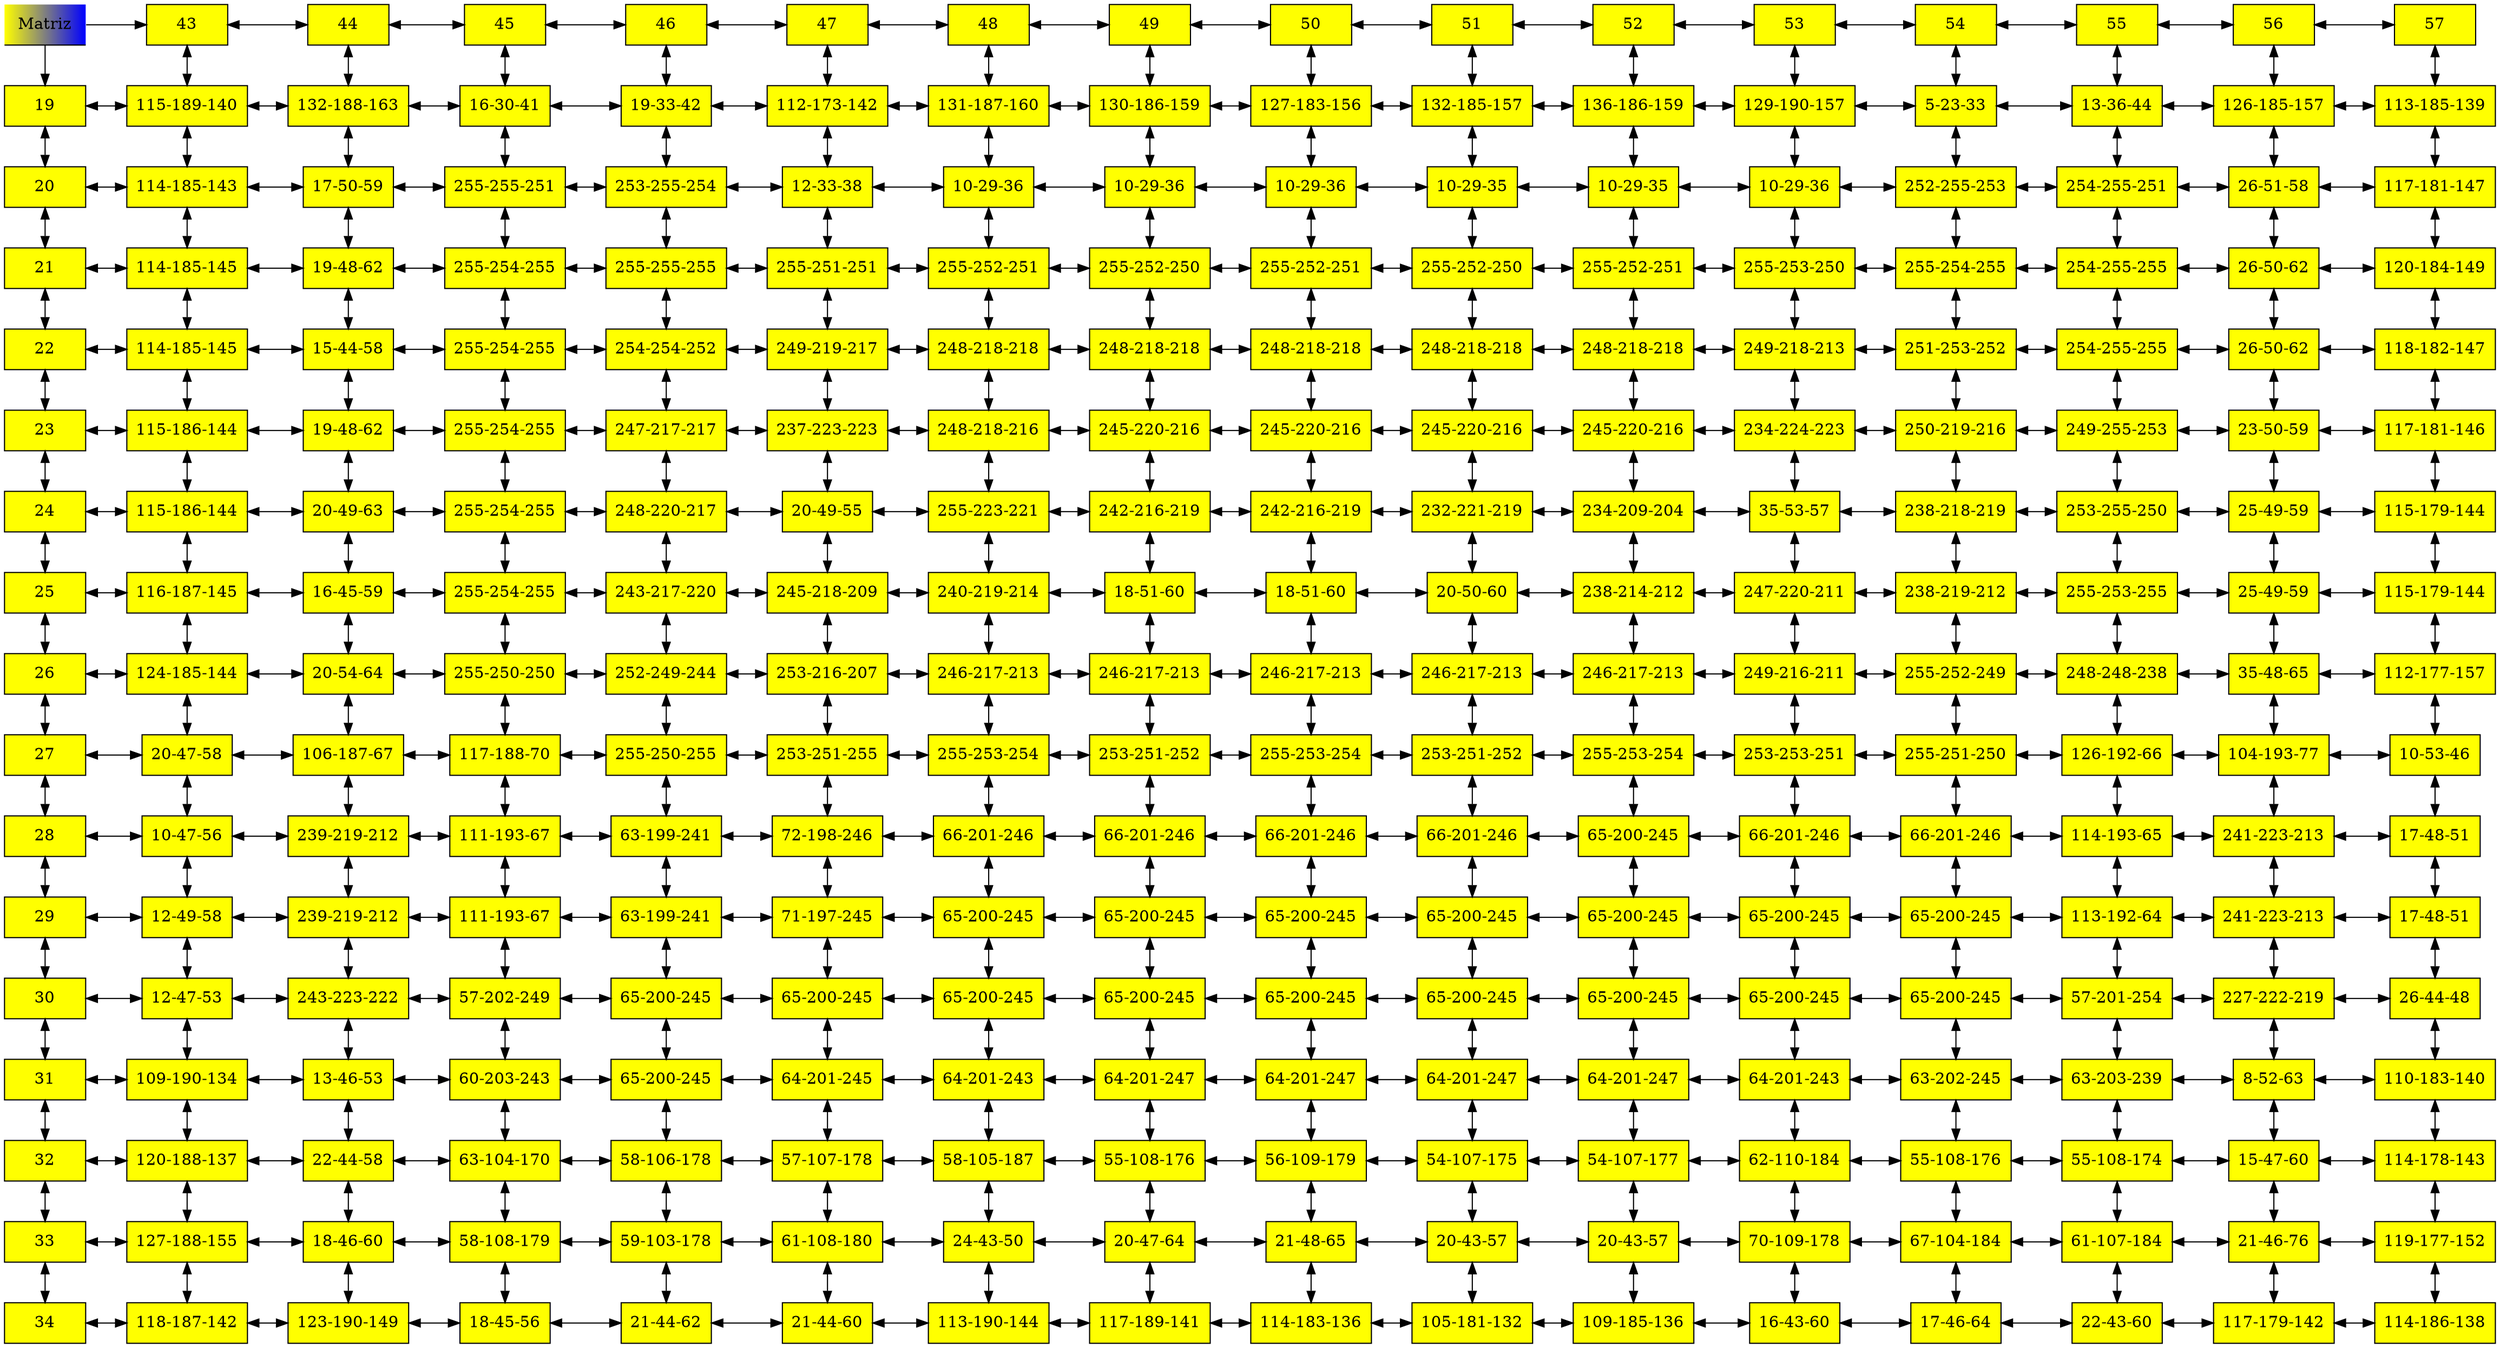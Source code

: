 digraph G {
graph [ranksep="0.5", nodesep="0.5"];

Matriz[width = 1.0 group = "Mt0",  style=filled,shape="underline",fillcolor="yellow:blue" label="Matriz"];

F19[label="19"width = 1.0 style = filled,shape="rectangle", fillcolor = "yellow", group = Mt0] ;
F20[label="20"width = 1.0 style = filled,shape="rectangle", fillcolor = "yellow", group = Mt0] ;
F21[label="21"width = 1.0 style = filled,shape="rectangle", fillcolor = "yellow", group = Mt0] ;
F22[label="22"width = 1.0 style = filled,shape="rectangle", fillcolor = "yellow", group = Mt0] ;
F23[label="23"width = 1.0 style = filled,shape="rectangle", fillcolor = "yellow", group = Mt0] ;
F24[label="24"width = 1.0 style = filled,shape="rectangle", fillcolor = "yellow", group = Mt0] ;
F25[label="25"width = 1.0 style = filled,shape="rectangle", fillcolor = "yellow", group = Mt0] ;
F26[label="26"width = 1.0 style = filled,shape="rectangle", fillcolor = "yellow", group = Mt0] ;
F27[label="27"width = 1.0 style = filled,shape="rectangle", fillcolor = "yellow", group = Mt0] ;
F28[label="28"width = 1.0 style = filled,shape="rectangle", fillcolor = "yellow", group = Mt0] ;
F29[label="29"width = 1.0 style = filled,shape="rectangle", fillcolor = "yellow", group = Mt0] ;
F30[label="30"width = 1.0 style = filled,shape="rectangle", fillcolor = "yellow", group = Mt0] ;
F31[label="31"width = 1.0 style = filled,shape="rectangle", fillcolor = "yellow", group = Mt0] ;
F32[label="32"width = 1.0 style = filled,shape="rectangle", fillcolor = "yellow", group = Mt0] ;
F33[label="33"width = 1.0 style = filled,shape="rectangle", fillcolor = "yellow", group = Mt0] ;
F34[label="34"width = 1.0 style = filled,shape="rectangle", fillcolor = "yellow", group = Mt0] ;
F19->F20 [dir=both];
F20->F21 [dir=both];
F21->F22 [dir=both];
F22->F23 [dir=both];
F23->F24 [dir=both];
F24->F25 [dir=both];
F25->F26 [dir=both];
F26->F27 [dir=both];
F27->F28 [dir=both];
F28->F29 [dir=both];
F29->F30 [dir=both];
F30->F31 [dir=both];
F31->F32 [dir=both];
F32->F33 [dir=both];
F33->F34 [dir=both];

C43[label="43"width = 1.0 style = filled,shape="rectangle", fillcolor = "yellow", group =43] ;
C44[label="44"width = 1.0 style = filled,shape="rectangle", fillcolor = "yellow", group =44] ;
C45[label="45"width = 1.0 style = filled,shape="rectangle", fillcolor = "yellow", group =45] ;
C46[label="46"width = 1.0 style = filled,shape="rectangle", fillcolor = "yellow", group =46] ;
C47[label="47"width = 1.0 style = filled,shape="rectangle", fillcolor = "yellow", group =47] ;
C48[label="48"width = 1.0 style = filled,shape="rectangle", fillcolor = "yellow", group =48] ;
C49[label="49"width = 1.0 style = filled,shape="rectangle", fillcolor = "yellow", group =49] ;
C50[label="50"width = 1.0 style = filled,shape="rectangle", fillcolor = "yellow", group =50] ;
C51[label="51"width = 1.0 style = filled,shape="rectangle", fillcolor = "yellow", group =51] ;
C52[label="52"width = 1.0 style = filled,shape="rectangle", fillcolor = "yellow", group =52] ;
C53[label="53"width = 1.0 style = filled,shape="rectangle", fillcolor = "yellow", group =53] ;
C54[label="54"width = 1.0 style = filled,shape="rectangle", fillcolor = "yellow", group =54] ;
C55[label="55"width = 1.0 style = filled,shape="rectangle", fillcolor = "yellow", group =55] ;
C56[label="56"width = 1.0 style = filled,shape="rectangle", fillcolor = "yellow", group =56] ;
C57[label="57"width = 1.0 style = filled,shape="rectangle", fillcolor = "yellow", group =57] ;
C43->C44 [dir=both];
C44->C45 [dir=both];
C45->C46 [dir=both];
C46->C47 [dir=both];
C47->C48 [dir=both];
C48->C49 [dir=both];
C49->C50 [dir=both];
C50->C51 [dir=both];
C51->C52 [dir=both];
C52->C53 [dir=both];
C53->C54 [dir=both];
C54->C55 [dir=both];
C55->C56 [dir=both];
C56->C57 [dir=both];
{rank = same; Matriz;C43;C44;C45;C46;C47;C48;C49;C50;C51;C52;C53;C54;C55;C56;C57}
Matriz ->C43;
Matriz ->F19;

1943[label="115-189-140"width = 1.0 style = filled,shape="rectangle", fillcolor = "yellow", group =43] ;
2043[label="114-185-143"width = 1.0 style = filled,shape="rectangle", fillcolor = "yellow", group =43] ;
2143[label="114-185-145"width = 1.0 style = filled,shape="rectangle", fillcolor = "yellow", group =43] ;
2243[label="114-185-145"width = 1.0 style = filled,shape="rectangle", fillcolor = "yellow", group =43] ;
2343[label="115-186-144"width = 1.0 style = filled,shape="rectangle", fillcolor = "yellow", group =43] ;
2443[label="115-186-144"width = 1.0 style = filled,shape="rectangle", fillcolor = "yellow", group =43] ;
2543[label="116-187-145"width = 1.0 style = filled,shape="rectangle", fillcolor = "yellow", group =43] ;
2643[label="124-185-144"width = 1.0 style = filled,shape="rectangle", fillcolor = "yellow", group =43] ;
2743[label="20-47-58"width = 1.0 style = filled,shape="rectangle", fillcolor = "yellow", group =43] ;
2843[label="10-47-56"width = 1.0 style = filled,shape="rectangle", fillcolor = "yellow", group =43] ;
2943[label="12-49-58"width = 1.0 style = filled,shape="rectangle", fillcolor = "yellow", group =43] ;
3043[label="12-47-53"width = 1.0 style = filled,shape="rectangle", fillcolor = "yellow", group =43] ;
3143[label="109-190-134"width = 1.0 style = filled,shape="rectangle", fillcolor = "yellow", group =43] ;
3243[label="120-188-137"width = 1.0 style = filled,shape="rectangle", fillcolor = "yellow", group =43] ;
3343[label="127-188-155"width = 1.0 style = filled,shape="rectangle", fillcolor = "yellow", group =43] ;
3443[label="118-187-142"width = 1.0 style = filled,shape="rectangle", fillcolor = "yellow", group =43] ;
F19->1943[dir=both,constraint = false];
F20->2043[dir=both,constraint = false];
F21->2143[dir=both,constraint = false];
F22->2243[dir=both,constraint = false];
F23->2343[dir=both,constraint = false];
F24->2443[dir=both,constraint = false];
F25->2543[dir=both,constraint = false];
F26->2643[dir=both,constraint = false];
F27->2743[dir=both,constraint = false];
F28->2843[dir=both,constraint = false];
F29->2943[dir=both,constraint = false];
F30->3043[dir=both,constraint = false];
F31->3143[dir=both,constraint = false];
F32->3243[dir=both,constraint = false];
F33->3343[dir=both,constraint = false];
F34->3443[dir=both,constraint = false];
1944[label="132-188-163"width = 1.0 style = filled,shape="rectangle", fillcolor = "yellow", group =44] ;
1945[label="16-30-41"width = 1.0 style = filled,shape="rectangle", fillcolor = "yellow", group =45] ;
1946[label="19-33-42"width = 1.0 style = filled,shape="rectangle", fillcolor = "yellow", group =46] ;
1947[label="112-173-142"width = 1.0 style = filled,shape="rectangle", fillcolor = "yellow", group =47] ;
1948[label="131-187-160"width = 1.0 style = filled,shape="rectangle", fillcolor = "yellow", group =48] ;
1949[label="130-186-159"width = 1.0 style = filled,shape="rectangle", fillcolor = "yellow", group =49] ;
1950[label="127-183-156"width = 1.0 style = filled,shape="rectangle", fillcolor = "yellow", group =50] ;
1951[label="132-185-157"width = 1.0 style = filled,shape="rectangle", fillcolor = "yellow", group =51] ;
1952[label="136-186-159"width = 1.0 style = filled,shape="rectangle", fillcolor = "yellow", group =52] ;
1953[label="129-190-157"width = 1.0 style = filled,shape="rectangle", fillcolor = "yellow", group =53] ;
1954[label="5-23-33"width = 1.0 style = filled,shape="rectangle", fillcolor = "yellow", group =54] ;
1955[label="13-36-44"width = 1.0 style = filled,shape="rectangle", fillcolor = "yellow", group =55] ;
1956[label="126-185-157"width = 1.0 style = filled,shape="rectangle", fillcolor = "yellow", group =56] ;
1957[label="113-185-139"width = 1.0 style = filled,shape="rectangle", fillcolor = "yellow", group =57] ;
2044[label="17-50-59"width = 1.0 style = filled,shape="rectangle", fillcolor = "yellow", group =44] ;
2045[label="255-255-251"width = 1.0 style = filled,shape="rectangle", fillcolor = "yellow", group =45] ;
2046[label="253-255-254"width = 1.0 style = filled,shape="rectangle", fillcolor = "yellow", group =46] ;
2047[label="12-33-38"width = 1.0 style = filled,shape="rectangle", fillcolor = "yellow", group =47] ;
2048[label="10-29-36"width = 1.0 style = filled,shape="rectangle", fillcolor = "yellow", group =48] ;
2049[label="10-29-36"width = 1.0 style = filled,shape="rectangle", fillcolor = "yellow", group =49] ;
2050[label="10-29-36"width = 1.0 style = filled,shape="rectangle", fillcolor = "yellow", group =50] ;
2051[label="10-29-35"width = 1.0 style = filled,shape="rectangle", fillcolor = "yellow", group =51] ;
2052[label="10-29-35"width = 1.0 style = filled,shape="rectangle", fillcolor = "yellow", group =52] ;
2053[label="10-29-36"width = 1.0 style = filled,shape="rectangle", fillcolor = "yellow", group =53] ;
2054[label="252-255-253"width = 1.0 style = filled,shape="rectangle", fillcolor = "yellow", group =54] ;
2055[label="254-255-251"width = 1.0 style = filled,shape="rectangle", fillcolor = "yellow", group =55] ;
2056[label="26-51-58"width = 1.0 style = filled,shape="rectangle", fillcolor = "yellow", group =56] ;
2057[label="117-181-147"width = 1.0 style = filled,shape="rectangle", fillcolor = "yellow", group =57] ;
2144[label="19-48-62"width = 1.0 style = filled,shape="rectangle", fillcolor = "yellow", group =44] ;
2145[label="255-254-255"width = 1.0 style = filled,shape="rectangle", fillcolor = "yellow", group =45] ;
2146[label="255-255-255"width = 1.0 style = filled,shape="rectangle", fillcolor = "yellow", group =46] ;
2147[label="255-251-251"width = 1.0 style = filled,shape="rectangle", fillcolor = "yellow", group =47] ;
2148[label="255-252-251"width = 1.0 style = filled,shape="rectangle", fillcolor = "yellow", group =48] ;
2149[label="255-252-250"width = 1.0 style = filled,shape="rectangle", fillcolor = "yellow", group =49] ;
2150[label="255-252-251"width = 1.0 style = filled,shape="rectangle", fillcolor = "yellow", group =50] ;
2151[label="255-252-250"width = 1.0 style = filled,shape="rectangle", fillcolor = "yellow", group =51] ;
2152[label="255-252-251"width = 1.0 style = filled,shape="rectangle", fillcolor = "yellow", group =52] ;
2153[label="255-253-250"width = 1.0 style = filled,shape="rectangle", fillcolor = "yellow", group =53] ;
2154[label="255-254-255"width = 1.0 style = filled,shape="rectangle", fillcolor = "yellow", group =54] ;
2155[label="254-255-255"width = 1.0 style = filled,shape="rectangle", fillcolor = "yellow", group =55] ;
2156[label="26-50-62"width = 1.0 style = filled,shape="rectangle", fillcolor = "yellow", group =56] ;
2157[label="120-184-149"width = 1.0 style = filled,shape="rectangle", fillcolor = "yellow", group =57] ;
2244[label="15-44-58"width = 1.0 style = filled,shape="rectangle", fillcolor = "yellow", group =44] ;
2245[label="255-254-255"width = 1.0 style = filled,shape="rectangle", fillcolor = "yellow", group =45] ;
2246[label="254-254-252"width = 1.0 style = filled,shape="rectangle", fillcolor = "yellow", group =46] ;
2247[label="249-219-217"width = 1.0 style = filled,shape="rectangle", fillcolor = "yellow", group =47] ;
2248[label="248-218-218"width = 1.0 style = filled,shape="rectangle", fillcolor = "yellow", group =48] ;
2249[label="248-218-218"width = 1.0 style = filled,shape="rectangle", fillcolor = "yellow", group =49] ;
2250[label="248-218-218"width = 1.0 style = filled,shape="rectangle", fillcolor = "yellow", group =50] ;
2251[label="248-218-218"width = 1.0 style = filled,shape="rectangle", fillcolor = "yellow", group =51] ;
2252[label="248-218-218"width = 1.0 style = filled,shape="rectangle", fillcolor = "yellow", group =52] ;
2253[label="249-218-213"width = 1.0 style = filled,shape="rectangle", fillcolor = "yellow", group =53] ;
2254[label="251-253-252"width = 1.0 style = filled,shape="rectangle", fillcolor = "yellow", group =54] ;
2255[label="254-255-255"width = 1.0 style = filled,shape="rectangle", fillcolor = "yellow", group =55] ;
2256[label="26-50-62"width = 1.0 style = filled,shape="rectangle", fillcolor = "yellow", group =56] ;
2257[label="118-182-147"width = 1.0 style = filled,shape="rectangle", fillcolor = "yellow", group =57] ;
2344[label="19-48-62"width = 1.0 style = filled,shape="rectangle", fillcolor = "yellow", group =44] ;
2345[label="255-254-255"width = 1.0 style = filled,shape="rectangle", fillcolor = "yellow", group =45] ;
2346[label="247-217-217"width = 1.0 style = filled,shape="rectangle", fillcolor = "yellow", group =46] ;
2347[label="237-223-223"width = 1.0 style = filled,shape="rectangle", fillcolor = "yellow", group =47] ;
2348[label="248-218-216"width = 1.0 style = filled,shape="rectangle", fillcolor = "yellow", group =48] ;
2349[label="245-220-216"width = 1.0 style = filled,shape="rectangle", fillcolor = "yellow", group =49] ;
2350[label="245-220-216"width = 1.0 style = filled,shape="rectangle", fillcolor = "yellow", group =50] ;
2351[label="245-220-216"width = 1.0 style = filled,shape="rectangle", fillcolor = "yellow", group =51] ;
2352[label="245-220-216"width = 1.0 style = filled,shape="rectangle", fillcolor = "yellow", group =52] ;
2353[label="234-224-223"width = 1.0 style = filled,shape="rectangle", fillcolor = "yellow", group =53] ;
2354[label="250-219-216"width = 1.0 style = filled,shape="rectangle", fillcolor = "yellow", group =54] ;
2355[label="249-255-253"width = 1.0 style = filled,shape="rectangle", fillcolor = "yellow", group =55] ;
2356[label="23-50-59"width = 1.0 style = filled,shape="rectangle", fillcolor = "yellow", group =56] ;
2357[label="117-181-146"width = 1.0 style = filled,shape="rectangle", fillcolor = "yellow", group =57] ;
2444[label="20-49-63"width = 1.0 style = filled,shape="rectangle", fillcolor = "yellow", group =44] ;
2445[label="255-254-255"width = 1.0 style = filled,shape="rectangle", fillcolor = "yellow", group =45] ;
2446[label="248-220-217"width = 1.0 style = filled,shape="rectangle", fillcolor = "yellow", group =46] ;
2447[label="20-49-55"width = 1.0 style = filled,shape="rectangle", fillcolor = "yellow", group =47] ;
2448[label="255-223-221"width = 1.0 style = filled,shape="rectangle", fillcolor = "yellow", group =48] ;
2449[label="242-216-219"width = 1.0 style = filled,shape="rectangle", fillcolor = "yellow", group =49] ;
2450[label="242-216-219"width = 1.0 style = filled,shape="rectangle", fillcolor = "yellow", group =50] ;
2451[label="232-221-219"width = 1.0 style = filled,shape="rectangle", fillcolor = "yellow", group =51] ;
2452[label="234-209-204"width = 1.0 style = filled,shape="rectangle", fillcolor = "yellow", group =52] ;
2453[label="35-53-57"width = 1.0 style = filled,shape="rectangle", fillcolor = "yellow", group =53] ;
2454[label="238-218-219"width = 1.0 style = filled,shape="rectangle", fillcolor = "yellow", group =54] ;
2455[label="253-255-250"width = 1.0 style = filled,shape="rectangle", fillcolor = "yellow", group =55] ;
2456[label="25-49-59"width = 1.0 style = filled,shape="rectangle", fillcolor = "yellow", group =56] ;
2457[label="115-179-144"width = 1.0 style = filled,shape="rectangle", fillcolor = "yellow", group =57] ;
2544[label="16-45-59"width = 1.0 style = filled,shape="rectangle", fillcolor = "yellow", group =44] ;
2545[label="255-254-255"width = 1.0 style = filled,shape="rectangle", fillcolor = "yellow", group =45] ;
2546[label="243-217-220"width = 1.0 style = filled,shape="rectangle", fillcolor = "yellow", group =46] ;
2547[label="245-218-209"width = 1.0 style = filled,shape="rectangle", fillcolor = "yellow", group =47] ;
2548[label="240-219-214"width = 1.0 style = filled,shape="rectangle", fillcolor = "yellow", group =48] ;
2549[label="18-51-60"width = 1.0 style = filled,shape="rectangle", fillcolor = "yellow", group =49] ;
2550[label="18-51-60"width = 1.0 style = filled,shape="rectangle", fillcolor = "yellow", group =50] ;
2551[label="20-50-60"width = 1.0 style = filled,shape="rectangle", fillcolor = "yellow", group =51] ;
2552[label="238-214-212"width = 1.0 style = filled,shape="rectangle", fillcolor = "yellow", group =52] ;
2553[label="247-220-211"width = 1.0 style = filled,shape="rectangle", fillcolor = "yellow", group =53] ;
2554[label="238-219-212"width = 1.0 style = filled,shape="rectangle", fillcolor = "yellow", group =54] ;
2555[label="255-253-255"width = 1.0 style = filled,shape="rectangle", fillcolor = "yellow", group =55] ;
2556[label="25-49-59"width = 1.0 style = filled,shape="rectangle", fillcolor = "yellow", group =56] ;
2557[label="115-179-144"width = 1.0 style = filled,shape="rectangle", fillcolor = "yellow", group =57] ;
2644[label="20-54-64"width = 1.0 style = filled,shape="rectangle", fillcolor = "yellow", group =44] ;
2645[label="255-250-250"width = 1.0 style = filled,shape="rectangle", fillcolor = "yellow", group =45] ;
2646[label="252-249-244"width = 1.0 style = filled,shape="rectangle", fillcolor = "yellow", group =46] ;
2647[label="253-216-207"width = 1.0 style = filled,shape="rectangle", fillcolor = "yellow", group =47] ;
2648[label="246-217-213"width = 1.0 style = filled,shape="rectangle", fillcolor = "yellow", group =48] ;
2649[label="246-217-213"width = 1.0 style = filled,shape="rectangle", fillcolor = "yellow", group =49] ;
2650[label="246-217-213"width = 1.0 style = filled,shape="rectangle", fillcolor = "yellow", group =50] ;
2651[label="246-217-213"width = 1.0 style = filled,shape="rectangle", fillcolor = "yellow", group =51] ;
2652[label="246-217-213"width = 1.0 style = filled,shape="rectangle", fillcolor = "yellow", group =52] ;
2653[label="249-216-211"width = 1.0 style = filled,shape="rectangle", fillcolor = "yellow", group =53] ;
2654[label="255-252-249"width = 1.0 style = filled,shape="rectangle", fillcolor = "yellow", group =54] ;
2655[label="248-248-238"width = 1.0 style = filled,shape="rectangle", fillcolor = "yellow", group =55] ;
2656[label="35-48-65"width = 1.0 style = filled,shape="rectangle", fillcolor = "yellow", group =56] ;
2657[label="112-177-157"width = 1.0 style = filled,shape="rectangle", fillcolor = "yellow", group =57] ;
2744[label="106-187-67"width = 1.0 style = filled,shape="rectangle", fillcolor = "yellow", group =44] ;
2745[label="117-188-70"width = 1.0 style = filled,shape="rectangle", fillcolor = "yellow", group =45] ;
2746[label="255-250-255"width = 1.0 style = filled,shape="rectangle", fillcolor = "yellow", group =46] ;
2747[label="253-251-255"width = 1.0 style = filled,shape="rectangle", fillcolor = "yellow", group =47] ;
2748[label="255-253-254"width = 1.0 style = filled,shape="rectangle", fillcolor = "yellow", group =48] ;
2749[label="253-251-252"width = 1.0 style = filled,shape="rectangle", fillcolor = "yellow", group =49] ;
2750[label="255-253-254"width = 1.0 style = filled,shape="rectangle", fillcolor = "yellow", group =50] ;
2751[label="253-251-252"width = 1.0 style = filled,shape="rectangle", fillcolor = "yellow", group =51] ;
2752[label="255-253-254"width = 1.0 style = filled,shape="rectangle", fillcolor = "yellow", group =52] ;
2753[label="253-253-251"width = 1.0 style = filled,shape="rectangle", fillcolor = "yellow", group =53] ;
2754[label="255-251-250"width = 1.0 style = filled,shape="rectangle", fillcolor = "yellow", group =54] ;
2755[label="126-192-66"width = 1.0 style = filled,shape="rectangle", fillcolor = "yellow", group =55] ;
2756[label="104-193-77"width = 1.0 style = filled,shape="rectangle", fillcolor = "yellow", group =56] ;
2757[label="10-53-46"width = 1.0 style = filled,shape="rectangle", fillcolor = "yellow", group =57] ;
2844[label="239-219-212"width = 1.0 style = filled,shape="rectangle", fillcolor = "yellow", group =44] ;
2845[label="111-193-67"width = 1.0 style = filled,shape="rectangle", fillcolor = "yellow", group =45] ;
2846[label="63-199-241"width = 1.0 style = filled,shape="rectangle", fillcolor = "yellow", group =46] ;
2847[label="72-198-246"width = 1.0 style = filled,shape="rectangle", fillcolor = "yellow", group =47] ;
2848[label="66-201-246"width = 1.0 style = filled,shape="rectangle", fillcolor = "yellow", group =48] ;
2849[label="66-201-246"width = 1.0 style = filled,shape="rectangle", fillcolor = "yellow", group =49] ;
2850[label="66-201-246"width = 1.0 style = filled,shape="rectangle", fillcolor = "yellow", group =50] ;
2851[label="66-201-246"width = 1.0 style = filled,shape="rectangle", fillcolor = "yellow", group =51] ;
2852[label="65-200-245"width = 1.0 style = filled,shape="rectangle", fillcolor = "yellow", group =52] ;
2853[label="66-201-246"width = 1.0 style = filled,shape="rectangle", fillcolor = "yellow", group =53] ;
2854[label="66-201-246"width = 1.0 style = filled,shape="rectangle", fillcolor = "yellow", group =54] ;
2855[label="114-193-65"width = 1.0 style = filled,shape="rectangle", fillcolor = "yellow", group =55] ;
2856[label="241-223-213"width = 1.0 style = filled,shape="rectangle", fillcolor = "yellow", group =56] ;
2857[label="17-48-51"width = 1.0 style = filled,shape="rectangle", fillcolor = "yellow", group =57] ;
2944[label="239-219-212"width = 1.0 style = filled,shape="rectangle", fillcolor = "yellow", group =44] ;
2945[label="111-193-67"width = 1.0 style = filled,shape="rectangle", fillcolor = "yellow", group =45] ;
2946[label="63-199-241"width = 1.0 style = filled,shape="rectangle", fillcolor = "yellow", group =46] ;
2947[label="71-197-245"width = 1.0 style = filled,shape="rectangle", fillcolor = "yellow", group =47] ;
2948[label="65-200-245"width = 1.0 style = filled,shape="rectangle", fillcolor = "yellow", group =48] ;
2949[label="65-200-245"width = 1.0 style = filled,shape="rectangle", fillcolor = "yellow", group =49] ;
2950[label="65-200-245"width = 1.0 style = filled,shape="rectangle", fillcolor = "yellow", group =50] ;
2951[label="65-200-245"width = 1.0 style = filled,shape="rectangle", fillcolor = "yellow", group =51] ;
2952[label="65-200-245"width = 1.0 style = filled,shape="rectangle", fillcolor = "yellow", group =52] ;
2953[label="65-200-245"width = 1.0 style = filled,shape="rectangle", fillcolor = "yellow", group =53] ;
2954[label="65-200-245"width = 1.0 style = filled,shape="rectangle", fillcolor = "yellow", group =54] ;
2955[label="113-192-64"width = 1.0 style = filled,shape="rectangle", fillcolor = "yellow", group =55] ;
2956[label="241-223-213"width = 1.0 style = filled,shape="rectangle", fillcolor = "yellow", group =56] ;
2957[label="17-48-51"width = 1.0 style = filled,shape="rectangle", fillcolor = "yellow", group =57] ;
3044[label="243-223-222"width = 1.0 style = filled,shape="rectangle", fillcolor = "yellow", group =44] ;
3045[label="57-202-249"width = 1.0 style = filled,shape="rectangle", fillcolor = "yellow", group =45] ;
3046[label="65-200-245"width = 1.0 style = filled,shape="rectangle", fillcolor = "yellow", group =46] ;
3047[label="65-200-245"width = 1.0 style = filled,shape="rectangle", fillcolor = "yellow", group =47] ;
3048[label="65-200-245"width = 1.0 style = filled,shape="rectangle", fillcolor = "yellow", group =48] ;
3049[label="65-200-245"width = 1.0 style = filled,shape="rectangle", fillcolor = "yellow", group =49] ;
3050[label="65-200-245"width = 1.0 style = filled,shape="rectangle", fillcolor = "yellow", group =50] ;
3051[label="65-200-245"width = 1.0 style = filled,shape="rectangle", fillcolor = "yellow", group =51] ;
3052[label="65-200-245"width = 1.0 style = filled,shape="rectangle", fillcolor = "yellow", group =52] ;
3053[label="65-200-245"width = 1.0 style = filled,shape="rectangle", fillcolor = "yellow", group =53] ;
3054[label="65-200-245"width = 1.0 style = filled,shape="rectangle", fillcolor = "yellow", group =54] ;
3055[label="57-201-254"width = 1.0 style = filled,shape="rectangle", fillcolor = "yellow", group =55] ;
3056[label="227-222-219"width = 1.0 style = filled,shape="rectangle", fillcolor = "yellow", group =56] ;
3057[label="26-44-48"width = 1.0 style = filled,shape="rectangle", fillcolor = "yellow", group =57] ;
3144[label="13-46-53"width = 1.0 style = filled,shape="rectangle", fillcolor = "yellow", group =44] ;
3145[label="60-203-243"width = 1.0 style = filled,shape="rectangle", fillcolor = "yellow", group =45] ;
3146[label="65-200-245"width = 1.0 style = filled,shape="rectangle", fillcolor = "yellow", group =46] ;
3147[label="64-201-245"width = 1.0 style = filled,shape="rectangle", fillcolor = "yellow", group =47] ;
3148[label="64-201-243"width = 1.0 style = filled,shape="rectangle", fillcolor = "yellow", group =48] ;
3149[label="64-201-247"width = 1.0 style = filled,shape="rectangle", fillcolor = "yellow", group =49] ;
3150[label="64-201-247"width = 1.0 style = filled,shape="rectangle", fillcolor = "yellow", group =50] ;
3151[label="64-201-247"width = 1.0 style = filled,shape="rectangle", fillcolor = "yellow", group =51] ;
3152[label="64-201-247"width = 1.0 style = filled,shape="rectangle", fillcolor = "yellow", group =52] ;
3153[label="64-201-243"width = 1.0 style = filled,shape="rectangle", fillcolor = "yellow", group =53] ;
3154[label="63-202-245"width = 1.0 style = filled,shape="rectangle", fillcolor = "yellow", group =54] ;
3155[label="63-203-239"width = 1.0 style = filled,shape="rectangle", fillcolor = "yellow", group =55] ;
3156[label="8-52-63"width = 1.0 style = filled,shape="rectangle", fillcolor = "yellow", group =56] ;
3157[label="110-183-140"width = 1.0 style = filled,shape="rectangle", fillcolor = "yellow", group =57] ;
3244[label="22-44-58"width = 1.0 style = filled,shape="rectangle", fillcolor = "yellow", group =44] ;
3245[label="63-104-170"width = 1.0 style = filled,shape="rectangle", fillcolor = "yellow", group =45] ;
3246[label="58-106-178"width = 1.0 style = filled,shape="rectangle", fillcolor = "yellow", group =46] ;
3247[label="57-107-178"width = 1.0 style = filled,shape="rectangle", fillcolor = "yellow", group =47] ;
3248[label="58-105-187"width = 1.0 style = filled,shape="rectangle", fillcolor = "yellow", group =48] ;
3249[label="55-108-176"width = 1.0 style = filled,shape="rectangle", fillcolor = "yellow", group =49] ;
3250[label="56-109-179"width = 1.0 style = filled,shape="rectangle", fillcolor = "yellow", group =50] ;
3251[label="54-107-175"width = 1.0 style = filled,shape="rectangle", fillcolor = "yellow", group =51] ;
3252[label="54-107-177"width = 1.0 style = filled,shape="rectangle", fillcolor = "yellow", group =52] ;
3253[label="62-110-184"width = 1.0 style = filled,shape="rectangle", fillcolor = "yellow", group =53] ;
3254[label="55-108-176"width = 1.0 style = filled,shape="rectangle", fillcolor = "yellow", group =54] ;
3255[label="55-108-174"width = 1.0 style = filled,shape="rectangle", fillcolor = "yellow", group =55] ;
3256[label="15-47-60"width = 1.0 style = filled,shape="rectangle", fillcolor = "yellow", group =56] ;
3257[label="114-178-143"width = 1.0 style = filled,shape="rectangle", fillcolor = "yellow", group =57] ;
3344[label="18-46-60"width = 1.0 style = filled,shape="rectangle", fillcolor = "yellow", group =44] ;
3345[label="58-108-179"width = 1.0 style = filled,shape="rectangle", fillcolor = "yellow", group =45] ;
3346[label="59-103-178"width = 1.0 style = filled,shape="rectangle", fillcolor = "yellow", group =46] ;
3347[label="61-108-180"width = 1.0 style = filled,shape="rectangle", fillcolor = "yellow", group =47] ;
3348[label="24-43-50"width = 1.0 style = filled,shape="rectangle", fillcolor = "yellow", group =48] ;
3349[label="20-47-64"width = 1.0 style = filled,shape="rectangle", fillcolor = "yellow", group =49] ;
3350[label="21-48-65"width = 1.0 style = filled,shape="rectangle", fillcolor = "yellow", group =50] ;
3351[label="20-43-57"width = 1.0 style = filled,shape="rectangle", fillcolor = "yellow", group =51] ;
3352[label="20-43-57"width = 1.0 style = filled,shape="rectangle", fillcolor = "yellow", group =52] ;
3353[label="70-109-178"width = 1.0 style = filled,shape="rectangle", fillcolor = "yellow", group =53] ;
3354[label="67-104-184"width = 1.0 style = filled,shape="rectangle", fillcolor = "yellow", group =54] ;
3355[label="61-107-184"width = 1.0 style = filled,shape="rectangle", fillcolor = "yellow", group =55] ;
3356[label="21-46-76"width = 1.0 style = filled,shape="rectangle", fillcolor = "yellow", group =56] ;
3357[label="119-177-152"width = 1.0 style = filled,shape="rectangle", fillcolor = "yellow", group =57] ;
3444[label="123-190-149"width = 1.0 style = filled,shape="rectangle", fillcolor = "yellow", group =44] ;
3445[label="18-45-56"width = 1.0 style = filled,shape="rectangle", fillcolor = "yellow", group =45] ;
3446[label="21-44-62"width = 1.0 style = filled,shape="rectangle", fillcolor = "yellow", group =46] ;
3447[label="21-44-60"width = 1.0 style = filled,shape="rectangle", fillcolor = "yellow", group =47] ;
3448[label="113-190-144"width = 1.0 style = filled,shape="rectangle", fillcolor = "yellow", group =48] ;
3449[label="117-189-141"width = 1.0 style = filled,shape="rectangle", fillcolor = "yellow", group =49] ;
3450[label="114-183-136"width = 1.0 style = filled,shape="rectangle", fillcolor = "yellow", group =50] ;
3451[label="105-181-132"width = 1.0 style = filled,shape="rectangle", fillcolor = "yellow", group =51] ;
3452[label="109-185-136"width = 1.0 style = filled,shape="rectangle", fillcolor = "yellow", group =52] ;
3453[label="16-43-60"width = 1.0 style = filled,shape="rectangle", fillcolor = "yellow", group =53] ;
3454[label="17-46-64"width = 1.0 style = filled,shape="rectangle", fillcolor = "yellow", group =54] ;
3455[label="22-43-60"width = 1.0 style = filled,shape="rectangle", fillcolor = "yellow", group =55] ;
3456[label="117-179-142"width = 1.0 style = filled,shape="rectangle", fillcolor = "yellow", group =56] ;
3457[label="114-186-138"width = 1.0 style = filled,shape="rectangle", fillcolor = "yellow", group =57] ;
1943->1944[dir=both,constraint = false];

1944->1945[dir=both,constraint = false];

1945->1946[dir=both,constraint = false];

1946->1947[dir=both,constraint = false];

1947->1948[dir=both,constraint = false];

1948->1949[dir=both,constraint = false];

1949->1950[dir=both,constraint = false];

1950->1951[dir=both,constraint = false];

1951->1952[dir=both,constraint = false];

1952->1953[dir=both,constraint = false];

1953->1954[dir=both,constraint = false];

1954->1955[dir=both,constraint = false];

1955->1956[dir=both,constraint = false];

1956->1957[dir=both,constraint = false];

2043->2044[dir=both,constraint = false];

2044->2045[dir=both,constraint = false];

2045->2046[dir=both,constraint = false];

2046->2047[dir=both,constraint = false];

2047->2048[dir=both,constraint = false];

2048->2049[dir=both,constraint = false];

2049->2050[dir=both,constraint = false];

2050->2051[dir=both,constraint = false];

2051->2052[dir=both,constraint = false];

2052->2053[dir=both,constraint = false];

2053->2054[dir=both,constraint = false];

2054->2055[dir=both,constraint = false];

2055->2056[dir=both,constraint = false];

2056->2057[dir=both,constraint = false];

2143->2144[dir=both,constraint = false];

2144->2145[dir=both,constraint = false];

2145->2146[dir=both,constraint = false];

2146->2147[dir=both,constraint = false];

2147->2148[dir=both,constraint = false];

2148->2149[dir=both,constraint = false];

2149->2150[dir=both,constraint = false];

2150->2151[dir=both,constraint = false];

2151->2152[dir=both,constraint = false];

2152->2153[dir=both,constraint = false];

2153->2154[dir=both,constraint = false];

2154->2155[dir=both,constraint = false];

2155->2156[dir=both,constraint = false];

2156->2157[dir=both,constraint = false];

2243->2244[dir=both,constraint = false];

2244->2245[dir=both,constraint = false];

2245->2246[dir=both,constraint = false];

2246->2247[dir=both,constraint = false];

2247->2248[dir=both,constraint = false];

2248->2249[dir=both,constraint = false];

2249->2250[dir=both,constraint = false];

2250->2251[dir=both,constraint = false];

2251->2252[dir=both,constraint = false];

2252->2253[dir=both,constraint = false];

2253->2254[dir=both,constraint = false];

2254->2255[dir=both,constraint = false];

2255->2256[dir=both,constraint = false];

2256->2257[dir=both,constraint = false];

2343->2344[dir=both,constraint = false];

2344->2345[dir=both,constraint = false];

2345->2346[dir=both,constraint = false];

2346->2347[dir=both,constraint = false];

2347->2348[dir=both,constraint = false];

2348->2349[dir=both,constraint = false];

2349->2350[dir=both,constraint = false];

2350->2351[dir=both,constraint = false];

2351->2352[dir=both,constraint = false];

2352->2353[dir=both,constraint = false];

2353->2354[dir=both,constraint = false];

2354->2355[dir=both,constraint = false];

2355->2356[dir=both,constraint = false];

2356->2357[dir=both,constraint = false];

2443->2444[dir=both,constraint = false];

2444->2445[dir=both,constraint = false];

2445->2446[dir=both,constraint = false];

2446->2447[dir=both,constraint = false];

2447->2448[dir=both,constraint = false];

2448->2449[dir=both,constraint = false];

2449->2450[dir=both,constraint = false];

2450->2451[dir=both,constraint = false];

2451->2452[dir=both,constraint = false];

2452->2453[dir=both,constraint = false];

2453->2454[dir=both,constraint = false];

2454->2455[dir=both,constraint = false];

2455->2456[dir=both,constraint = false];

2456->2457[dir=both,constraint = false];

2543->2544[dir=both,constraint = false];

2544->2545[dir=both,constraint = false];

2545->2546[dir=both,constraint = false];

2546->2547[dir=both,constraint = false];

2547->2548[dir=both,constraint = false];

2548->2549[dir=both,constraint = false];

2549->2550[dir=both,constraint = false];

2550->2551[dir=both,constraint = false];

2551->2552[dir=both,constraint = false];

2552->2553[dir=both,constraint = false];

2553->2554[dir=both,constraint = false];

2554->2555[dir=both,constraint = false];

2555->2556[dir=both,constraint = false];

2556->2557[dir=both,constraint = false];

2643->2644[dir=both,constraint = false];

2644->2645[dir=both,constraint = false];

2645->2646[dir=both,constraint = false];

2646->2647[dir=both,constraint = false];

2647->2648[dir=both,constraint = false];

2648->2649[dir=both,constraint = false];

2649->2650[dir=both,constraint = false];

2650->2651[dir=both,constraint = false];

2651->2652[dir=both,constraint = false];

2652->2653[dir=both,constraint = false];

2653->2654[dir=both,constraint = false];

2654->2655[dir=both,constraint = false];

2655->2656[dir=both,constraint = false];

2656->2657[dir=both,constraint = false];

2743->2744[dir=both,constraint = false];

2744->2745[dir=both,constraint = false];

2745->2746[dir=both,constraint = false];

2746->2747[dir=both,constraint = false];

2747->2748[dir=both,constraint = false];

2748->2749[dir=both,constraint = false];

2749->2750[dir=both,constraint = false];

2750->2751[dir=both,constraint = false];

2751->2752[dir=both,constraint = false];

2752->2753[dir=both,constraint = false];

2753->2754[dir=both,constraint = false];

2754->2755[dir=both,constraint = false];

2755->2756[dir=both,constraint = false];

2756->2757[dir=both,constraint = false];

2843->2844[dir=both,constraint = false];

2844->2845[dir=both,constraint = false];

2845->2846[dir=both,constraint = false];

2846->2847[dir=both,constraint = false];

2847->2848[dir=both,constraint = false];

2848->2849[dir=both,constraint = false];

2849->2850[dir=both,constraint = false];

2850->2851[dir=both,constraint = false];

2851->2852[dir=both,constraint = false];

2852->2853[dir=both,constraint = false];

2853->2854[dir=both,constraint = false];

2854->2855[dir=both,constraint = false];

2855->2856[dir=both,constraint = false];

2856->2857[dir=both,constraint = false];

2943->2944[dir=both,constraint = false];

2944->2945[dir=both,constraint = false];

2945->2946[dir=both,constraint = false];

2946->2947[dir=both,constraint = false];

2947->2948[dir=both,constraint = false];

2948->2949[dir=both,constraint = false];

2949->2950[dir=both,constraint = false];

2950->2951[dir=both,constraint = false];

2951->2952[dir=both,constraint = false];

2952->2953[dir=both,constraint = false];

2953->2954[dir=both,constraint = false];

2954->2955[dir=both,constraint = false];

2955->2956[dir=both,constraint = false];

2956->2957[dir=both,constraint = false];

3043->3044[dir=both,constraint = false];

3044->3045[dir=both,constraint = false];

3045->3046[dir=both,constraint = false];

3046->3047[dir=both,constraint = false];

3047->3048[dir=both,constraint = false];

3048->3049[dir=both,constraint = false];

3049->3050[dir=both,constraint = false];

3050->3051[dir=both,constraint = false];

3051->3052[dir=both,constraint = false];

3052->3053[dir=both,constraint = false];

3053->3054[dir=both,constraint = false];

3054->3055[dir=both,constraint = false];

3055->3056[dir=both,constraint = false];

3056->3057[dir=both,constraint = false];

3143->3144[dir=both,constraint = false];

3144->3145[dir=both,constraint = false];

3145->3146[dir=both,constraint = false];

3146->3147[dir=both,constraint = false];

3147->3148[dir=both,constraint = false];

3148->3149[dir=both,constraint = false];

3149->3150[dir=both,constraint = false];

3150->3151[dir=both,constraint = false];

3151->3152[dir=both,constraint = false];

3152->3153[dir=both,constraint = false];

3153->3154[dir=both,constraint = false];

3154->3155[dir=both,constraint = false];

3155->3156[dir=both,constraint = false];

3156->3157[dir=both,constraint = false];

3243->3244[dir=both,constraint = false];

3244->3245[dir=both,constraint = false];

3245->3246[dir=both,constraint = false];

3246->3247[dir=both,constraint = false];

3247->3248[dir=both,constraint = false];

3248->3249[dir=both,constraint = false];

3249->3250[dir=both,constraint = false];

3250->3251[dir=both,constraint = false];

3251->3252[dir=both,constraint = false];

3252->3253[dir=both,constraint = false];

3253->3254[dir=both,constraint = false];

3254->3255[dir=both,constraint = false];

3255->3256[dir=both,constraint = false];

3256->3257[dir=both,constraint = false];

3343->3344[dir=both,constraint = false];

3344->3345[dir=both,constraint = false];

3345->3346[dir=both,constraint = false];

3346->3347[dir=both,constraint = false];

3347->3348[dir=both,constraint = false];

3348->3349[dir=both,constraint = false];

3349->3350[dir=both,constraint = false];

3350->3351[dir=both,constraint = false];

3351->3352[dir=both,constraint = false];

3352->3353[dir=both,constraint = false];

3353->3354[dir=both,constraint = false];

3354->3355[dir=both,constraint = false];

3355->3356[dir=both,constraint = false];

3356->3357[dir=both,constraint = false];

3443->3444[dir=both,constraint = false];

3444->3445[dir=both,constraint = false];

3445->3446[dir=both,constraint = false];

3446->3447[dir=both,constraint = false];

3447->3448[dir=both,constraint = false];

3448->3449[dir=both,constraint = false];

3449->3450[dir=both,constraint = false];

3450->3451[dir=both,constraint = false];

3451->3452[dir=both,constraint = false];

3452->3453[dir=both,constraint = false];

3453->3454[dir=both,constraint = false];

3454->3455[dir=both,constraint = false];

3455->3456[dir=both,constraint = false];

3456->3457[dir=both,constraint = false];


{rank = same;F19;1943;1944;1945;1946;1947;1948;1949;1950;1951;1952;1953;1954;1955;1956;1957;}
{rank = same;F20;2043;2044;2045;2046;2047;2048;2049;2050;2051;2052;2053;2054;2055;2056;2057;}
{rank = same;F21;2143;2144;2145;2146;2147;2148;2149;2150;2151;2152;2153;2154;2155;2156;2157;}
{rank = same;F22;2243;2244;2245;2246;2247;2248;2249;2250;2251;2252;2253;2254;2255;2256;2257;}
{rank = same;F23;2343;2344;2345;2346;2347;2348;2349;2350;2351;2352;2353;2354;2355;2356;2357;}
{rank = same;F24;2443;2444;2445;2446;2447;2448;2449;2450;2451;2452;2453;2454;2455;2456;2457;}
{rank = same;F25;2543;2544;2545;2546;2547;2548;2549;2550;2551;2552;2553;2554;2555;2556;2557;}
{rank = same;F26;2643;2644;2645;2646;2647;2648;2649;2650;2651;2652;2653;2654;2655;2656;2657;}
{rank = same;F27;2743;2744;2745;2746;2747;2748;2749;2750;2751;2752;2753;2754;2755;2756;2757;}
{rank = same;F28;2843;2844;2845;2846;2847;2848;2849;2850;2851;2852;2853;2854;2855;2856;2857;}
{rank = same;F29;2943;2944;2945;2946;2947;2948;2949;2950;2951;2952;2953;2954;2955;2956;2957;}
{rank = same;F30;3043;3044;3045;3046;3047;3048;3049;3050;3051;3052;3053;3054;3055;3056;3057;}
{rank = same;F31;3143;3144;3145;3146;3147;3148;3149;3150;3151;3152;3153;3154;3155;3156;3157;}
{rank = same;F32;3243;3244;3245;3246;3247;3248;3249;3250;3251;3252;3253;3254;3255;3256;3257;}
{rank = same;F33;3343;3344;3345;3346;3347;3348;3349;3350;3351;3352;3353;3354;3355;3356;3357;}
{rank = same;F34;3443;3444;3445;3446;3447;3448;3449;3450;3451;3452;3453;3454;3455;3456;3457;}

C43->1943[dir=both];
C44->1944[dir=both];
C45->1945[dir=both];
C46->1946[dir=both];
C47->1947[dir=both];
C48->1948[dir=both];
C49->1949[dir=both];
C50->1950[dir=both];
C51->1951[dir=both];
C52->1952[dir=both];
C53->1953[dir=both];
C54->1954[dir=both];
C55->1955[dir=both];
C56->1956[dir=both];
C57->1957[dir=both];

1943->2043
[dir=both];
2043->2143
[dir=both];
2143->2243
[dir=both];
2243->2343
[dir=both];
2343->2443
[dir=both];
2443->2543
[dir=both];
2543->2643
[dir=both];
2643->2743
[dir=both];
2743->2843
[dir=both];
2843->2943
[dir=both];
2943->3043
[dir=both];
3043->3143
[dir=both];
3143->3243
[dir=both];
3243->3343
[dir=both];
3343->3443
[dir=both];
1944->2044
[dir=both];
2044->2144
[dir=both];
2144->2244
[dir=both];
2244->2344
[dir=both];
2344->2444
[dir=both];
2444->2544
[dir=both];
2544->2644
[dir=both];
2644->2744
[dir=both];
2744->2844
[dir=both];
2844->2944
[dir=both];
2944->3044
[dir=both];
3044->3144
[dir=both];
3144->3244
[dir=both];
3244->3344
[dir=both];
3344->3444
[dir=both];
1945->2045
[dir=both];
2045->2145
[dir=both];
2145->2245
[dir=both];
2245->2345
[dir=both];
2345->2445
[dir=both];
2445->2545
[dir=both];
2545->2645
[dir=both];
2645->2745
[dir=both];
2745->2845
[dir=both];
2845->2945
[dir=both];
2945->3045
[dir=both];
3045->3145
[dir=both];
3145->3245
[dir=both];
3245->3345
[dir=both];
3345->3445
[dir=both];
1946->2046
[dir=both];
2046->2146
[dir=both];
2146->2246
[dir=both];
2246->2346
[dir=both];
2346->2446
[dir=both];
2446->2546
[dir=both];
2546->2646
[dir=both];
2646->2746
[dir=both];
2746->2846
[dir=both];
2846->2946
[dir=both];
2946->3046
[dir=both];
3046->3146
[dir=both];
3146->3246
[dir=both];
3246->3346
[dir=both];
3346->3446
[dir=both];
1947->2047
[dir=both];
2047->2147
[dir=both];
2147->2247
[dir=both];
2247->2347
[dir=both];
2347->2447
[dir=both];
2447->2547
[dir=both];
2547->2647
[dir=both];
2647->2747
[dir=both];
2747->2847
[dir=both];
2847->2947
[dir=both];
2947->3047
[dir=both];
3047->3147
[dir=both];
3147->3247
[dir=both];
3247->3347
[dir=both];
3347->3447
[dir=both];
1948->2048
[dir=both];
2048->2148
[dir=both];
2148->2248
[dir=both];
2248->2348
[dir=both];
2348->2448
[dir=both];
2448->2548
[dir=both];
2548->2648
[dir=both];
2648->2748
[dir=both];
2748->2848
[dir=both];
2848->2948
[dir=both];
2948->3048
[dir=both];
3048->3148
[dir=both];
3148->3248
[dir=both];
3248->3348
[dir=both];
3348->3448
[dir=both];
1949->2049
[dir=both];
2049->2149
[dir=both];
2149->2249
[dir=both];
2249->2349
[dir=both];
2349->2449
[dir=both];
2449->2549
[dir=both];
2549->2649
[dir=both];
2649->2749
[dir=both];
2749->2849
[dir=both];
2849->2949
[dir=both];
2949->3049
[dir=both];
3049->3149
[dir=both];
3149->3249
[dir=both];
3249->3349
[dir=both];
3349->3449
[dir=both];
1950->2050
[dir=both];
2050->2150
[dir=both];
2150->2250
[dir=both];
2250->2350
[dir=both];
2350->2450
[dir=both];
2450->2550
[dir=both];
2550->2650
[dir=both];
2650->2750
[dir=both];
2750->2850
[dir=both];
2850->2950
[dir=both];
2950->3050
[dir=both];
3050->3150
[dir=both];
3150->3250
[dir=both];
3250->3350
[dir=both];
3350->3450
[dir=both];
1951->2051
[dir=both];
2051->2151
[dir=both];
2151->2251
[dir=both];
2251->2351
[dir=both];
2351->2451
[dir=both];
2451->2551
[dir=both];
2551->2651
[dir=both];
2651->2751
[dir=both];
2751->2851
[dir=both];
2851->2951
[dir=both];
2951->3051
[dir=both];
3051->3151
[dir=both];
3151->3251
[dir=both];
3251->3351
[dir=both];
3351->3451
[dir=both];
1952->2052
[dir=both];
2052->2152
[dir=both];
2152->2252
[dir=both];
2252->2352
[dir=both];
2352->2452
[dir=both];
2452->2552
[dir=both];
2552->2652
[dir=both];
2652->2752
[dir=both];
2752->2852
[dir=both];
2852->2952
[dir=both];
2952->3052
[dir=both];
3052->3152
[dir=both];
3152->3252
[dir=both];
3252->3352
[dir=both];
3352->3452
[dir=both];
1953->2053
[dir=both];
2053->2153
[dir=both];
2153->2253
[dir=both];
2253->2353
[dir=both];
2353->2453
[dir=both];
2453->2553
[dir=both];
2553->2653
[dir=both];
2653->2753
[dir=both];
2753->2853
[dir=both];
2853->2953
[dir=both];
2953->3053
[dir=both];
3053->3153
[dir=both];
3153->3253
[dir=both];
3253->3353
[dir=both];
3353->3453
[dir=both];
1954->2054
[dir=both];
2054->2154
[dir=both];
2154->2254
[dir=both];
2254->2354
[dir=both];
2354->2454
[dir=both];
2454->2554
[dir=both];
2554->2654
[dir=both];
2654->2754
[dir=both];
2754->2854
[dir=both];
2854->2954
[dir=both];
2954->3054
[dir=both];
3054->3154
[dir=both];
3154->3254
[dir=both];
3254->3354
[dir=both];
3354->3454
[dir=both];
1955->2055
[dir=both];
2055->2155
[dir=both];
2155->2255
[dir=both];
2255->2355
[dir=both];
2355->2455
[dir=both];
2455->2555
[dir=both];
2555->2655
[dir=both];
2655->2755
[dir=both];
2755->2855
[dir=both];
2855->2955
[dir=both];
2955->3055
[dir=both];
3055->3155
[dir=both];
3155->3255
[dir=both];
3255->3355
[dir=both];
3355->3455
[dir=both];
1956->2056
[dir=both];
2056->2156
[dir=both];
2156->2256
[dir=both];
2256->2356
[dir=both];
2356->2456
[dir=both];
2456->2556
[dir=both];
2556->2656
[dir=both];
2656->2756
[dir=both];
2756->2856
[dir=both];
2856->2956
[dir=both];
2956->3056
[dir=both];
3056->3156
[dir=both];
3156->3256
[dir=both];
3256->3356
[dir=both];
3356->3456
[dir=both];
1957->2057
[dir=both];
2057->2157
[dir=both];
2157->2257
[dir=both];
2257->2357
[dir=both];
2357->2457
[dir=both];
2457->2557
[dir=both];
2557->2657
[dir=both];
2657->2757
[dir=both];
2757->2857
[dir=both];
2857->2957
[dir=both];
2957->3057
[dir=both];
3057->3157
[dir=both];
3157->3257
[dir=both];
3257->3357
[dir=both];
3357->3457
[dir=both];




}
